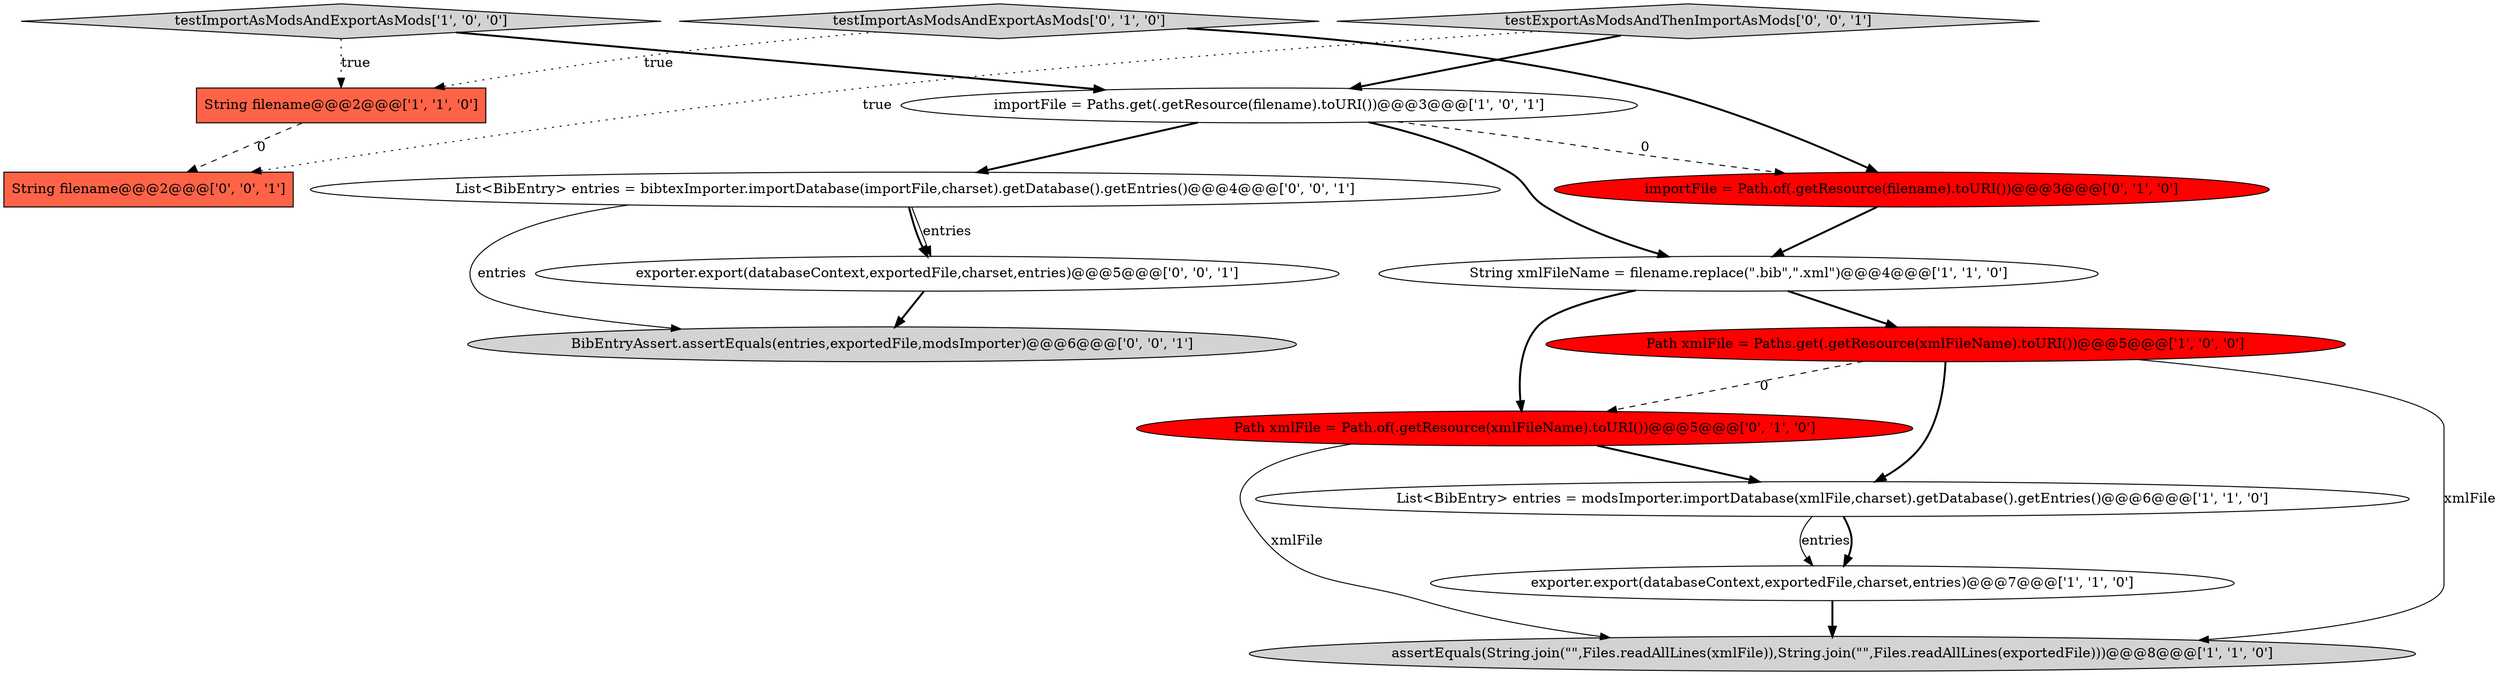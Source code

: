 digraph {
15 [style = filled, label = "BibEntryAssert.assertEquals(entries,exportedFile,modsImporter)@@@6@@@['0', '0', '1']", fillcolor = lightgray, shape = ellipse image = "AAA0AAABBB3BBB"];
14 [style = filled, label = "List<BibEntry> entries = bibtexImporter.importDatabase(importFile,charset).getDatabase().getEntries()@@@4@@@['0', '0', '1']", fillcolor = white, shape = ellipse image = "AAA0AAABBB3BBB"];
3 [style = filled, label = "String filename@@@2@@@['1', '1', '0']", fillcolor = tomato, shape = box image = "AAA0AAABBB1BBB"];
5 [style = filled, label = "Path xmlFile = Paths.get(.getResource(xmlFileName).toURI())@@@5@@@['1', '0', '0']", fillcolor = red, shape = ellipse image = "AAA1AAABBB1BBB"];
11 [style = filled, label = "String filename@@@2@@@['0', '0', '1']", fillcolor = tomato, shape = box image = "AAA0AAABBB3BBB"];
6 [style = filled, label = "exporter.export(databaseContext,exportedFile,charset,entries)@@@7@@@['1', '1', '0']", fillcolor = white, shape = ellipse image = "AAA0AAABBB1BBB"];
4 [style = filled, label = "String xmlFileName = filename.replace(\".bib\",\".xml\")@@@4@@@['1', '1', '0']", fillcolor = white, shape = ellipse image = "AAA0AAABBB1BBB"];
13 [style = filled, label = "exporter.export(databaseContext,exportedFile,charset,entries)@@@5@@@['0', '0', '1']", fillcolor = white, shape = ellipse image = "AAA0AAABBB3BBB"];
7 [style = filled, label = "importFile = Paths.get(.getResource(filename).toURI())@@@3@@@['1', '0', '1']", fillcolor = white, shape = ellipse image = "AAA0AAABBB1BBB"];
10 [style = filled, label = "importFile = Path.of(.getResource(filename).toURI())@@@3@@@['0', '1', '0']", fillcolor = red, shape = ellipse image = "AAA1AAABBB2BBB"];
2 [style = filled, label = "assertEquals(String.join(\"\",Files.readAllLines(xmlFile)),String.join(\"\",Files.readAllLines(exportedFile)))@@@8@@@['1', '1', '0']", fillcolor = lightgray, shape = ellipse image = "AAA0AAABBB1BBB"];
1 [style = filled, label = "List<BibEntry> entries = modsImporter.importDatabase(xmlFile,charset).getDatabase().getEntries()@@@6@@@['1', '1', '0']", fillcolor = white, shape = ellipse image = "AAA0AAABBB1BBB"];
12 [style = filled, label = "testExportAsModsAndThenImportAsMods['0', '0', '1']", fillcolor = lightgray, shape = diamond image = "AAA0AAABBB3BBB"];
0 [style = filled, label = "testImportAsModsAndExportAsMods['1', '0', '0']", fillcolor = lightgray, shape = diamond image = "AAA0AAABBB1BBB"];
9 [style = filled, label = "testImportAsModsAndExportAsMods['0', '1', '0']", fillcolor = lightgray, shape = diamond image = "AAA0AAABBB2BBB"];
8 [style = filled, label = "Path xmlFile = Path.of(.getResource(xmlFileName).toURI())@@@5@@@['0', '1', '0']", fillcolor = red, shape = ellipse image = "AAA1AAABBB2BBB"];
5->2 [style = solid, label="xmlFile"];
7->4 [style = bold, label=""];
9->10 [style = bold, label=""];
1->6 [style = solid, label="entries"];
12->7 [style = bold, label=""];
0->7 [style = bold, label=""];
7->14 [style = bold, label=""];
6->2 [style = bold, label=""];
12->11 [style = dotted, label="true"];
8->1 [style = bold, label=""];
5->1 [style = bold, label=""];
8->2 [style = solid, label="xmlFile"];
14->15 [style = solid, label="entries"];
1->6 [style = bold, label=""];
14->13 [style = solid, label="entries"];
10->4 [style = bold, label=""];
5->8 [style = dashed, label="0"];
4->8 [style = bold, label=""];
7->10 [style = dashed, label="0"];
13->15 [style = bold, label=""];
0->3 [style = dotted, label="true"];
14->13 [style = bold, label=""];
4->5 [style = bold, label=""];
9->3 [style = dotted, label="true"];
3->11 [style = dashed, label="0"];
}
